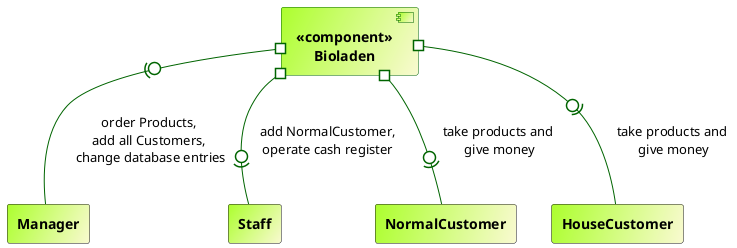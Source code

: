 @startuml
skinparam componentStyle uml2
'skinparam linetype ortho
'skinparam handwritten true
skinparam componentStyle uml2

skinparam rectangle {
    fontStyle bold
	BackgroundColor #GreenYellow/LightGoldenRodYellow

}

skinparam component {
    fontStyle bold
	BackgroundColor #GreenYellow/LightGoldenRodYellow
    BorderColor darkgreen
}

skinparam Arrow {
    Color darkgreen
}




component [Bioladen] <<component>> as proc

rectangle "Manager" as k1
rectangle "Staff" as k2
rectangle "NormalCustomer" as k3
rectangle "HouseCustomer" as k4

proc #-0)- k2: add NormalCustomer,\noperate cash register

proc #-0)- k1: order Products, \nadd all Customers, \nchange database entries

proc #-0)- k3: take products and \ngive money

proc #-0)- k4: take products and \ngive money



@enduml